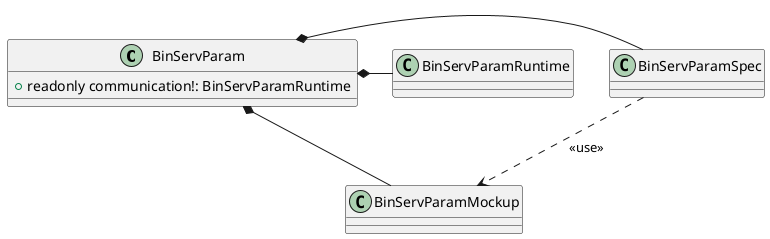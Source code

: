 @startuml
'https://plantuml.com/class-diagram
class BinServParam{
  + readonly communication!: BinServParamRuntime

}
BinServParam *- BinServParamSpec
BinServParamSpec ..> BinServParamMockup : <<use>>
BinServParam *- BinServParamMockup
BinServParam *- BinServParamRuntime

@enduml
